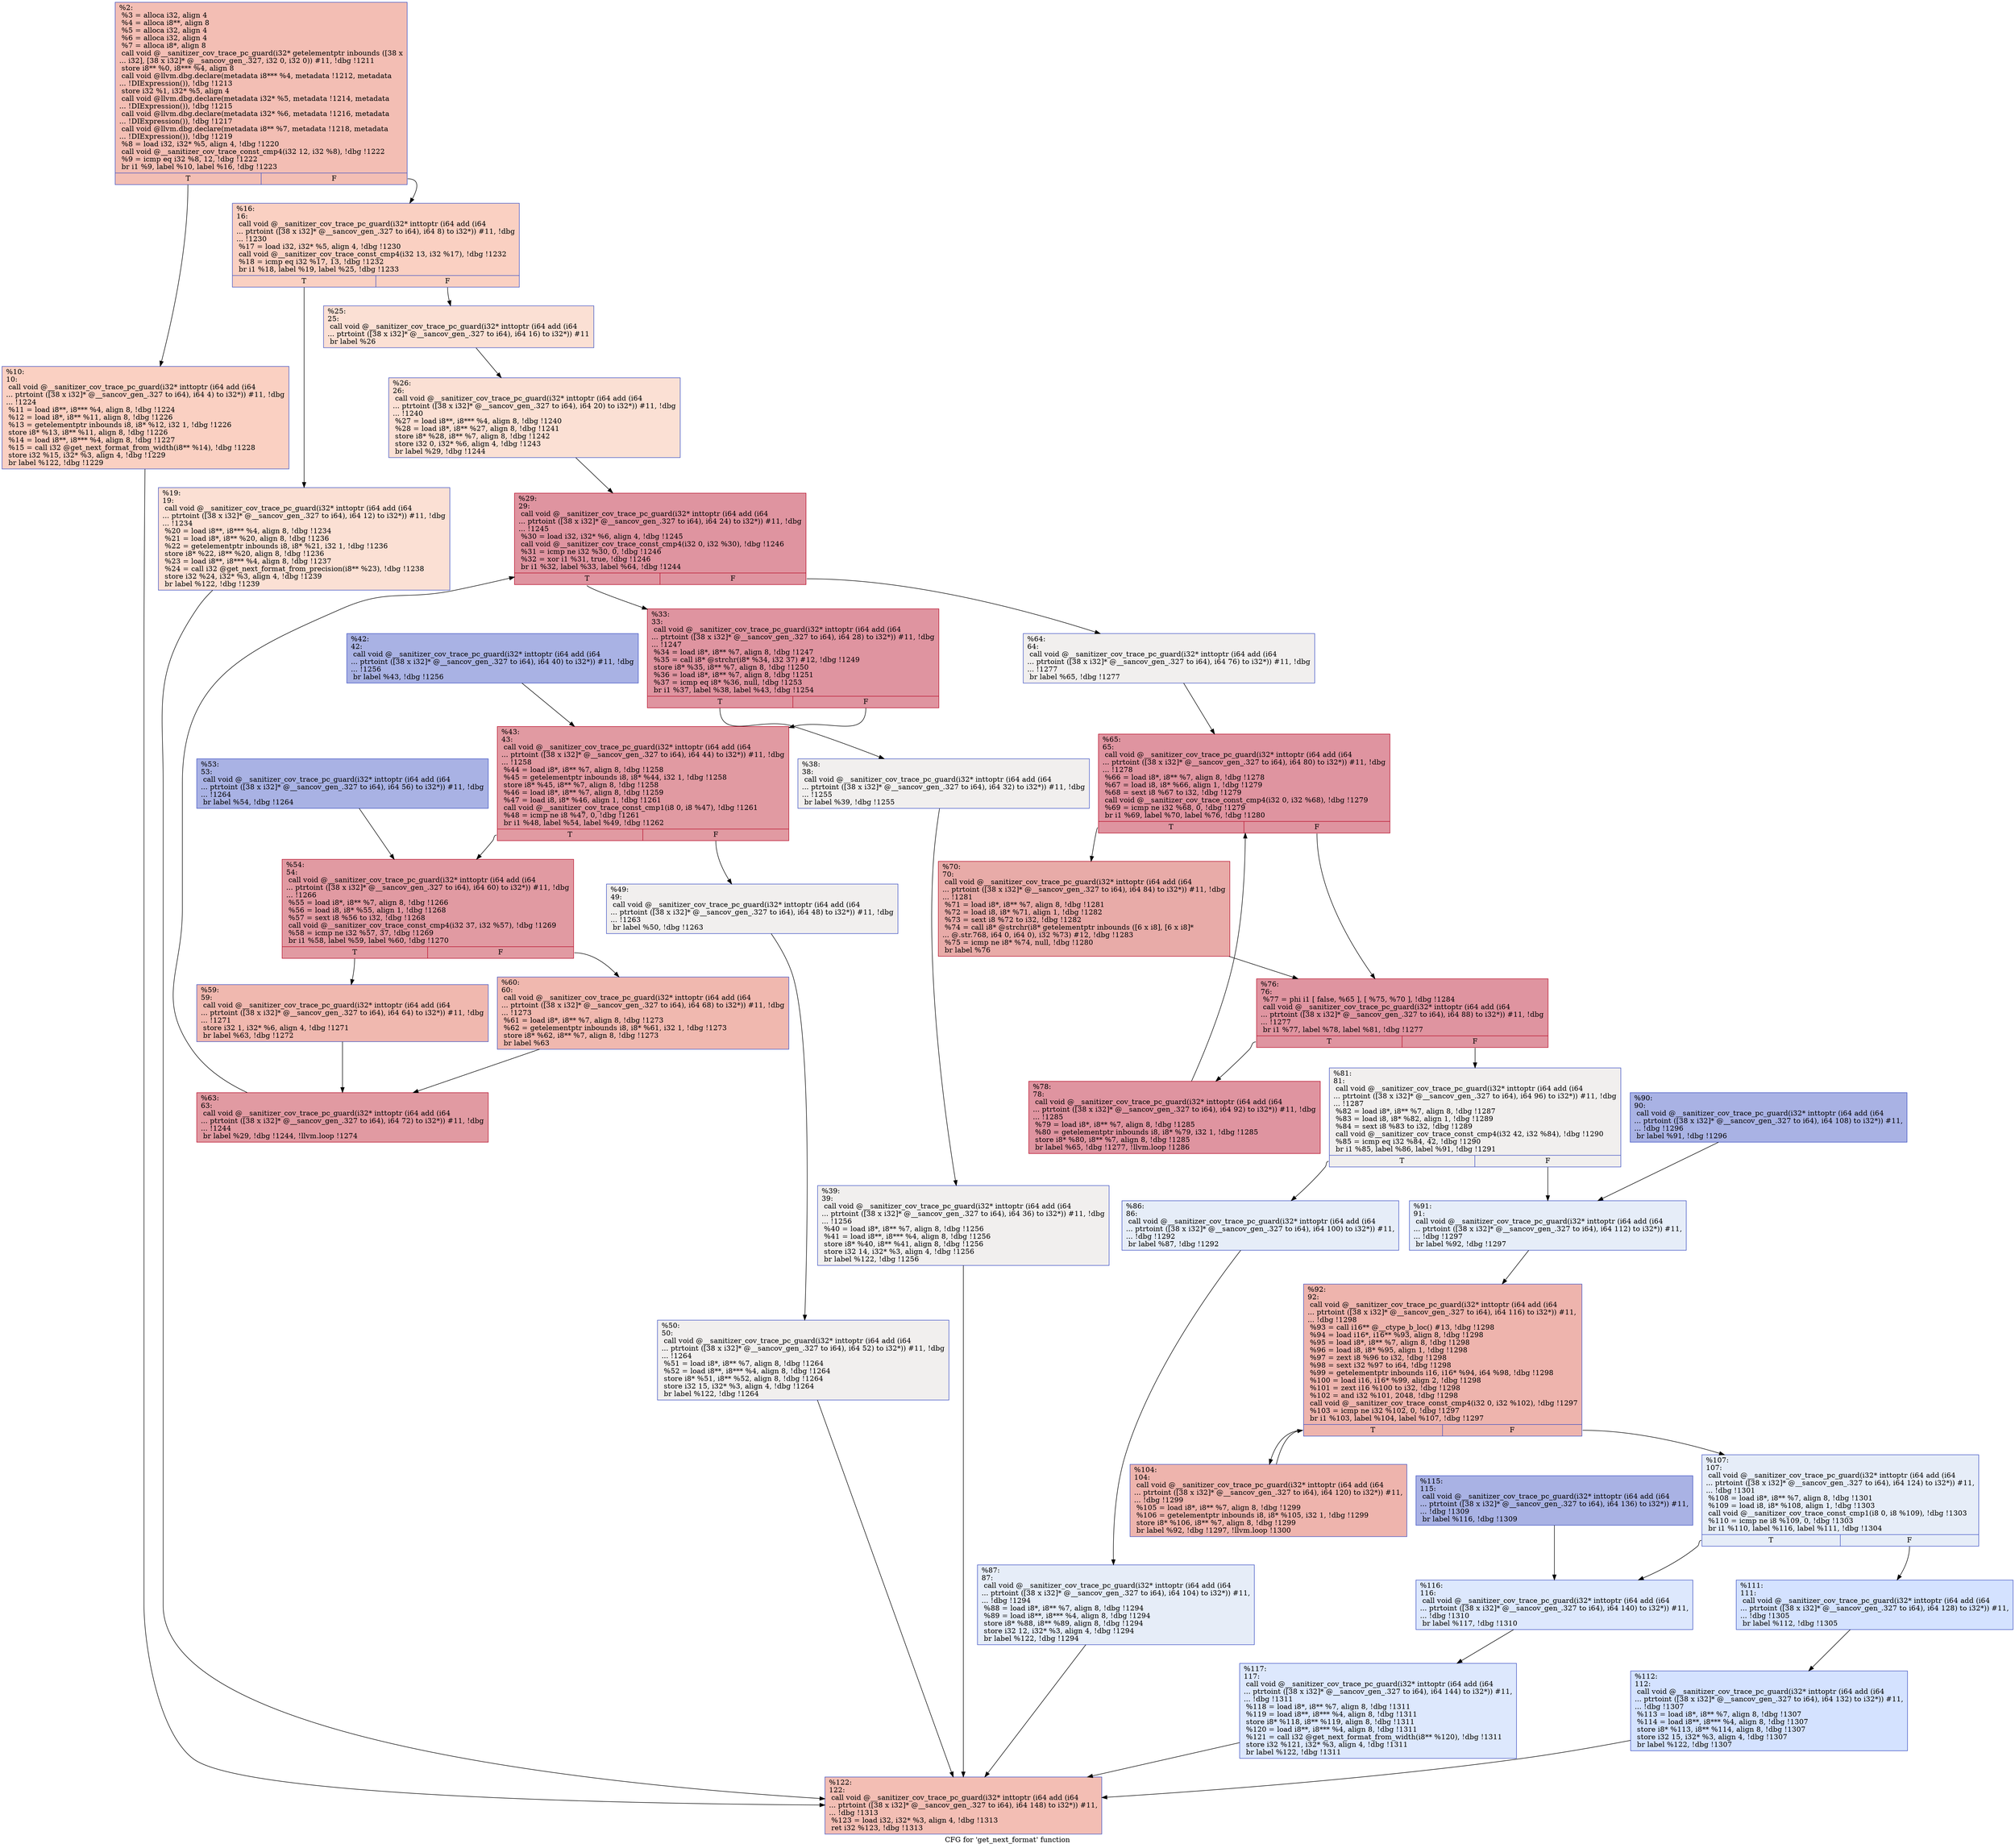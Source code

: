 digraph "CFG for 'get_next_format' function" {
	label="CFG for 'get_next_format' function";

	Node0x555555ff46b0 [shape=record,color="#3d50c3ff", style=filled, fillcolor="#e36c5570",label="{%2:\l  %3 = alloca i32, align 4\l  %4 = alloca i8**, align 8\l  %5 = alloca i32, align 4\l  %6 = alloca i32, align 4\l  %7 = alloca i8*, align 8\l  call void @__sanitizer_cov_trace_pc_guard(i32* getelementptr inbounds ([38 x\l... i32], [38 x i32]* @__sancov_gen_.327, i32 0, i32 0)) #11, !dbg !1211\l  store i8** %0, i8*** %4, align 8\l  call void @llvm.dbg.declare(metadata i8*** %4, metadata !1212, metadata\l... !DIExpression()), !dbg !1213\l  store i32 %1, i32* %5, align 4\l  call void @llvm.dbg.declare(metadata i32* %5, metadata !1214, metadata\l... !DIExpression()), !dbg !1215\l  call void @llvm.dbg.declare(metadata i32* %6, metadata !1216, metadata\l... !DIExpression()), !dbg !1217\l  call void @llvm.dbg.declare(metadata i8** %7, metadata !1218, metadata\l... !DIExpression()), !dbg !1219\l  %8 = load i32, i32* %5, align 4, !dbg !1220\l  call void @__sanitizer_cov_trace_const_cmp4(i32 12, i32 %8), !dbg !1222\l  %9 = icmp eq i32 %8, 12, !dbg !1222\l  br i1 %9, label %10, label %16, !dbg !1223\l|{<s0>T|<s1>F}}"];
	Node0x555555ff46b0:s0 -> Node0x555555ff87e0;
	Node0x555555ff46b0:s1 -> Node0x555555ff8830;
	Node0x555555ff87e0 [shape=record,color="#3d50c3ff", style=filled, fillcolor="#f3947570",label="{%10:\l10:                                               \l  call void @__sanitizer_cov_trace_pc_guard(i32* inttoptr (i64 add (i64\l... ptrtoint ([38 x i32]* @__sancov_gen_.327 to i64), i64 4) to i32*)) #11, !dbg\l... !1224\l  %11 = load i8**, i8*** %4, align 8, !dbg !1224\l  %12 = load i8*, i8** %11, align 8, !dbg !1226\l  %13 = getelementptr inbounds i8, i8* %12, i32 1, !dbg !1226\l  store i8* %13, i8** %11, align 8, !dbg !1226\l  %14 = load i8**, i8*** %4, align 8, !dbg !1227\l  %15 = call i32 @get_next_format_from_width(i8** %14), !dbg !1228\l  store i32 %15, i32* %3, align 4, !dbg !1229\l  br label %122, !dbg !1229\l}"];
	Node0x555555ff87e0 -> Node0x555555ff9320;
	Node0x555555ff8830 [shape=record,color="#3d50c3ff", style=filled, fillcolor="#f3947570",label="{%16:\l16:                                               \l  call void @__sanitizer_cov_trace_pc_guard(i32* inttoptr (i64 add (i64\l... ptrtoint ([38 x i32]* @__sancov_gen_.327 to i64), i64 8) to i32*)) #11, !dbg\l... !1230\l  %17 = load i32, i32* %5, align 4, !dbg !1230\l  call void @__sanitizer_cov_trace_const_cmp4(i32 13, i32 %17), !dbg !1232\l  %18 = icmp eq i32 %17, 13, !dbg !1232\l  br i1 %18, label %19, label %25, !dbg !1233\l|{<s0>T|<s1>F}}"];
	Node0x555555ff8830:s0 -> Node0x555555ff8880;
	Node0x555555ff8830:s1 -> Node0x555555ff88d0;
	Node0x555555ff8880 [shape=record,color="#3d50c3ff", style=filled, fillcolor="#f7b99e70",label="{%19:\l19:                                               \l  call void @__sanitizer_cov_trace_pc_guard(i32* inttoptr (i64 add (i64\l... ptrtoint ([38 x i32]* @__sancov_gen_.327 to i64), i64 12) to i32*)) #11, !dbg\l... !1234\l  %20 = load i8**, i8*** %4, align 8, !dbg !1234\l  %21 = load i8*, i8** %20, align 8, !dbg !1236\l  %22 = getelementptr inbounds i8, i8* %21, i32 1, !dbg !1236\l  store i8* %22, i8** %20, align 8, !dbg !1236\l  %23 = load i8**, i8*** %4, align 8, !dbg !1237\l  %24 = call i32 @get_next_format_from_precision(i8** %23), !dbg !1238\l  store i32 %24, i32* %3, align 4, !dbg !1239\l  br label %122, !dbg !1239\l}"];
	Node0x555555ff8880 -> Node0x555555ff9320;
	Node0x555555ff88d0 [shape=record,color="#3d50c3ff", style=filled, fillcolor="#f7b99e70",label="{%25:\l25:                                               \l  call void @__sanitizer_cov_trace_pc_guard(i32* inttoptr (i64 add (i64\l... ptrtoint ([38 x i32]* @__sancov_gen_.327 to i64), i64 16) to i32*)) #11\l  br label %26\l}"];
	Node0x555555ff88d0 -> Node0x555555ff8920;
	Node0x555555ff8920 [shape=record,color="#3d50c3ff", style=filled, fillcolor="#f7b99e70",label="{%26:\l26:                                               \l  call void @__sanitizer_cov_trace_pc_guard(i32* inttoptr (i64 add (i64\l... ptrtoint ([38 x i32]* @__sancov_gen_.327 to i64), i64 20) to i32*)) #11, !dbg\l... !1240\l  %27 = load i8**, i8*** %4, align 8, !dbg !1240\l  %28 = load i8*, i8** %27, align 8, !dbg !1241\l  store i8* %28, i8** %7, align 8, !dbg !1242\l  store i32 0, i32* %6, align 4, !dbg !1243\l  br label %29, !dbg !1244\l}"];
	Node0x555555ff8920 -> Node0x555555ff8970;
	Node0x555555ff8970 [shape=record,color="#b70d28ff", style=filled, fillcolor="#b70d2870",label="{%29:\l29:                                               \l  call void @__sanitizer_cov_trace_pc_guard(i32* inttoptr (i64 add (i64\l... ptrtoint ([38 x i32]* @__sancov_gen_.327 to i64), i64 24) to i32*)) #11, !dbg\l... !1245\l  %30 = load i32, i32* %6, align 4, !dbg !1245\l  call void @__sanitizer_cov_trace_const_cmp4(i32 0, i32 %30), !dbg !1246\l  %31 = icmp ne i32 %30, 0, !dbg !1246\l  %32 = xor i1 %31, true, !dbg !1246\l  br i1 %32, label %33, label %64, !dbg !1244\l|{<s0>T|<s1>F}}"];
	Node0x555555ff8970:s0 -> Node0x555555ff89c0;
	Node0x555555ff8970:s1 -> Node0x555555ff8d80;
	Node0x555555ff89c0 [shape=record,color="#b70d28ff", style=filled, fillcolor="#b70d2870",label="{%33:\l33:                                               \l  call void @__sanitizer_cov_trace_pc_guard(i32* inttoptr (i64 add (i64\l... ptrtoint ([38 x i32]* @__sancov_gen_.327 to i64), i64 28) to i32*)) #11, !dbg\l... !1247\l  %34 = load i8*, i8** %7, align 8, !dbg !1247\l  %35 = call i8* @strchr(i8* %34, i32 37) #12, !dbg !1249\l  store i8* %35, i8** %7, align 8, !dbg !1250\l  %36 = load i8*, i8** %7, align 8, !dbg !1251\l  %37 = icmp eq i8* %36, null, !dbg !1253\l  br i1 %37, label %38, label %43, !dbg !1254\l|{<s0>T|<s1>F}}"];
	Node0x555555ff89c0:s0 -> Node0x555555ff8a10;
	Node0x555555ff89c0:s1 -> Node0x555555ff8b00;
	Node0x555555ff8a10 [shape=record,color="#3d50c3ff", style=filled, fillcolor="#e0dbd870",label="{%38:\l38:                                               \l  call void @__sanitizer_cov_trace_pc_guard(i32* inttoptr (i64 add (i64\l... ptrtoint ([38 x i32]* @__sancov_gen_.327 to i64), i64 32) to i32*)) #11, !dbg\l... !1255\l  br label %39, !dbg !1255\l}"];
	Node0x555555ff8a10 -> Node0x555555ff8a60;
	Node0x555555ff8a60 [shape=record,color="#3d50c3ff", style=filled, fillcolor="#e0dbd870",label="{%39:\l39:                                               \l  call void @__sanitizer_cov_trace_pc_guard(i32* inttoptr (i64 add (i64\l... ptrtoint ([38 x i32]* @__sancov_gen_.327 to i64), i64 36) to i32*)) #11, !dbg\l... !1256\l  %40 = load i8*, i8** %7, align 8, !dbg !1256\l  %41 = load i8**, i8*** %4, align 8, !dbg !1256\l  store i8* %40, i8** %41, align 8, !dbg !1256\l  store i32 14, i32* %3, align 4, !dbg !1256\l  br label %122, !dbg !1256\l}"];
	Node0x555555ff8a60 -> Node0x555555ff9320;
	Node0x555555ff8ab0 [shape=record,color="#3d50c3ff", style=filled, fillcolor="#3d50c370",label="{%42:\l42:                                               \l  call void @__sanitizer_cov_trace_pc_guard(i32* inttoptr (i64 add (i64\l... ptrtoint ([38 x i32]* @__sancov_gen_.327 to i64), i64 40) to i32*)) #11, !dbg\l... !1256\l  br label %43, !dbg !1256\l}"];
	Node0x555555ff8ab0 -> Node0x555555ff8b00;
	Node0x555555ff8b00 [shape=record,color="#b70d28ff", style=filled, fillcolor="#bb1b2c70",label="{%43:\l43:                                               \l  call void @__sanitizer_cov_trace_pc_guard(i32* inttoptr (i64 add (i64\l... ptrtoint ([38 x i32]* @__sancov_gen_.327 to i64), i64 44) to i32*)) #11, !dbg\l... !1258\l  %44 = load i8*, i8** %7, align 8, !dbg !1258\l  %45 = getelementptr inbounds i8, i8* %44, i32 1, !dbg !1258\l  store i8* %45, i8** %7, align 8, !dbg !1258\l  %46 = load i8*, i8** %7, align 8, !dbg !1259\l  %47 = load i8, i8* %46, align 1, !dbg !1261\l  call void @__sanitizer_cov_trace_const_cmp1(i8 0, i8 %47), !dbg !1261\l  %48 = icmp ne i8 %47, 0, !dbg !1261\l  br i1 %48, label %54, label %49, !dbg !1262\l|{<s0>T|<s1>F}}"];
	Node0x555555ff8b00:s0 -> Node0x555555ff8c40;
	Node0x555555ff8b00:s1 -> Node0x555555ff8b50;
	Node0x555555ff8b50 [shape=record,color="#3d50c3ff", style=filled, fillcolor="#e0dbd870",label="{%49:\l49:                                               \l  call void @__sanitizer_cov_trace_pc_guard(i32* inttoptr (i64 add (i64\l... ptrtoint ([38 x i32]* @__sancov_gen_.327 to i64), i64 48) to i32*)) #11, !dbg\l... !1263\l  br label %50, !dbg !1263\l}"];
	Node0x555555ff8b50 -> Node0x555555ff8ba0;
	Node0x555555ff8ba0 [shape=record,color="#3d50c3ff", style=filled, fillcolor="#e0dbd870",label="{%50:\l50:                                               \l  call void @__sanitizer_cov_trace_pc_guard(i32* inttoptr (i64 add (i64\l... ptrtoint ([38 x i32]* @__sancov_gen_.327 to i64), i64 52) to i32*)) #11, !dbg\l... !1264\l  %51 = load i8*, i8** %7, align 8, !dbg !1264\l  %52 = load i8**, i8*** %4, align 8, !dbg !1264\l  store i8* %51, i8** %52, align 8, !dbg !1264\l  store i32 15, i32* %3, align 4, !dbg !1264\l  br label %122, !dbg !1264\l}"];
	Node0x555555ff8ba0 -> Node0x555555ff9320;
	Node0x555555ff8bf0 [shape=record,color="#3d50c3ff", style=filled, fillcolor="#3d50c370",label="{%53:\l53:                                               \l  call void @__sanitizer_cov_trace_pc_guard(i32* inttoptr (i64 add (i64\l... ptrtoint ([38 x i32]* @__sancov_gen_.327 to i64), i64 56) to i32*)) #11, !dbg\l... !1264\l  br label %54, !dbg !1264\l}"];
	Node0x555555ff8bf0 -> Node0x555555ff8c40;
	Node0x555555ff8c40 [shape=record,color="#b70d28ff", style=filled, fillcolor="#bb1b2c70",label="{%54:\l54:                                               \l  call void @__sanitizer_cov_trace_pc_guard(i32* inttoptr (i64 add (i64\l... ptrtoint ([38 x i32]* @__sancov_gen_.327 to i64), i64 60) to i32*)) #11, !dbg\l... !1266\l  %55 = load i8*, i8** %7, align 8, !dbg !1266\l  %56 = load i8, i8* %55, align 1, !dbg !1268\l  %57 = sext i8 %56 to i32, !dbg !1268\l  call void @__sanitizer_cov_trace_const_cmp4(i32 37, i32 %57), !dbg !1269\l  %58 = icmp ne i32 %57, 37, !dbg !1269\l  br i1 %58, label %59, label %60, !dbg !1270\l|{<s0>T|<s1>F}}"];
	Node0x555555ff8c40:s0 -> Node0x555555ff8c90;
	Node0x555555ff8c40:s1 -> Node0x555555ff8ce0;
	Node0x555555ff8c90 [shape=record,color="#3d50c3ff", style=filled, fillcolor="#dc5d4a70",label="{%59:\l59:                                               \l  call void @__sanitizer_cov_trace_pc_guard(i32* inttoptr (i64 add (i64\l... ptrtoint ([38 x i32]* @__sancov_gen_.327 to i64), i64 64) to i32*)) #11, !dbg\l... !1271\l  store i32 1, i32* %6, align 4, !dbg !1271\l  br label %63, !dbg !1272\l}"];
	Node0x555555ff8c90 -> Node0x555555ff8d30;
	Node0x555555ff8ce0 [shape=record,color="#3d50c3ff", style=filled, fillcolor="#dc5d4a70",label="{%60:\l60:                                               \l  call void @__sanitizer_cov_trace_pc_guard(i32* inttoptr (i64 add (i64\l... ptrtoint ([38 x i32]* @__sancov_gen_.327 to i64), i64 68) to i32*)) #11, !dbg\l... !1273\l  %61 = load i8*, i8** %7, align 8, !dbg !1273\l  %62 = getelementptr inbounds i8, i8* %61, i32 1, !dbg !1273\l  store i8* %62, i8** %7, align 8, !dbg !1273\l  br label %63\l}"];
	Node0x555555ff8ce0 -> Node0x555555ff8d30;
	Node0x555555ff8d30 [shape=record,color="#b70d28ff", style=filled, fillcolor="#bb1b2c70",label="{%63:\l63:                                               \l  call void @__sanitizer_cov_trace_pc_guard(i32* inttoptr (i64 add (i64\l... ptrtoint ([38 x i32]* @__sancov_gen_.327 to i64), i64 72) to i32*)) #11, !dbg\l... !1244\l  br label %29, !dbg !1244, !llvm.loop !1274\l}"];
	Node0x555555ff8d30 -> Node0x555555ff8970;
	Node0x555555ff8d80 [shape=record,color="#3d50c3ff", style=filled, fillcolor="#e0dbd870",label="{%64:\l64:                                               \l  call void @__sanitizer_cov_trace_pc_guard(i32* inttoptr (i64 add (i64\l... ptrtoint ([38 x i32]* @__sancov_gen_.327 to i64), i64 76) to i32*)) #11, !dbg\l... !1277\l  br label %65, !dbg !1277\l}"];
	Node0x555555ff8d80 -> Node0x555555ff8dd0;
	Node0x555555ff8dd0 [shape=record,color="#b70d28ff", style=filled, fillcolor="#b70d2870",label="{%65:\l65:                                               \l  call void @__sanitizer_cov_trace_pc_guard(i32* inttoptr (i64 add (i64\l... ptrtoint ([38 x i32]* @__sancov_gen_.327 to i64), i64 80) to i32*)) #11, !dbg\l... !1278\l  %66 = load i8*, i8** %7, align 8, !dbg !1278\l  %67 = load i8, i8* %66, align 1, !dbg !1279\l  %68 = sext i8 %67 to i32, !dbg !1279\l  call void @__sanitizer_cov_trace_const_cmp4(i32 0, i32 %68), !dbg !1279\l  %69 = icmp ne i32 %68, 0, !dbg !1279\l  br i1 %69, label %70, label %76, !dbg !1280\l|{<s0>T|<s1>F}}"];
	Node0x555555ff8dd0:s0 -> Node0x555555ff8e20;
	Node0x555555ff8dd0:s1 -> Node0x555555ff8e70;
	Node0x555555ff8e20 [shape=record,color="#b70d28ff", style=filled, fillcolor="#cc403a70",label="{%70:\l70:                                               \l  call void @__sanitizer_cov_trace_pc_guard(i32* inttoptr (i64 add (i64\l... ptrtoint ([38 x i32]* @__sancov_gen_.327 to i64), i64 84) to i32*)) #11, !dbg\l... !1281\l  %71 = load i8*, i8** %7, align 8, !dbg !1281\l  %72 = load i8, i8* %71, align 1, !dbg !1282\l  %73 = sext i8 %72 to i32, !dbg !1282\l  %74 = call i8* @strchr(i8* getelementptr inbounds ([6 x i8], [6 x i8]*\l... @.str.768, i64 0, i64 0), i32 %73) #12, !dbg !1283\l  %75 = icmp ne i8* %74, null, !dbg !1280\l  br label %76\l}"];
	Node0x555555ff8e20 -> Node0x555555ff8e70;
	Node0x555555ff8e70 [shape=record,color="#b70d28ff", style=filled, fillcolor="#b70d2870",label="{%76:\l76:                                               \l  %77 = phi i1 [ false, %65 ], [ %75, %70 ], !dbg !1284\l  call void @__sanitizer_cov_trace_pc_guard(i32* inttoptr (i64 add (i64\l... ptrtoint ([38 x i32]* @__sancov_gen_.327 to i64), i64 88) to i32*)) #11, !dbg\l... !1277\l  br i1 %77, label %78, label %81, !dbg !1277\l|{<s0>T|<s1>F}}"];
	Node0x555555ff8e70:s0 -> Node0x555555ff8ec0;
	Node0x555555ff8e70:s1 -> Node0x555555ff8f10;
	Node0x555555ff8ec0 [shape=record,color="#b70d28ff", style=filled, fillcolor="#b70d2870",label="{%78:\l78:                                               \l  call void @__sanitizer_cov_trace_pc_guard(i32* inttoptr (i64 add (i64\l... ptrtoint ([38 x i32]* @__sancov_gen_.327 to i64), i64 92) to i32*)) #11, !dbg\l... !1285\l  %79 = load i8*, i8** %7, align 8, !dbg !1285\l  %80 = getelementptr inbounds i8, i8* %79, i32 1, !dbg !1285\l  store i8* %80, i8** %7, align 8, !dbg !1285\l  br label %65, !dbg !1277, !llvm.loop !1286\l}"];
	Node0x555555ff8ec0 -> Node0x555555ff8dd0;
	Node0x555555ff8f10 [shape=record,color="#3d50c3ff", style=filled, fillcolor="#e0dbd870",label="{%81:\l81:                                               \l  call void @__sanitizer_cov_trace_pc_guard(i32* inttoptr (i64 add (i64\l... ptrtoint ([38 x i32]* @__sancov_gen_.327 to i64), i64 96) to i32*)) #11, !dbg\l... !1287\l  %82 = load i8*, i8** %7, align 8, !dbg !1287\l  %83 = load i8, i8* %82, align 1, !dbg !1289\l  %84 = sext i8 %83 to i32, !dbg !1289\l  call void @__sanitizer_cov_trace_const_cmp4(i32 42, i32 %84), !dbg !1290\l  %85 = icmp eq i32 %84, 42, !dbg !1290\l  br i1 %85, label %86, label %91, !dbg !1291\l|{<s0>T|<s1>F}}"];
	Node0x555555ff8f10:s0 -> Node0x555555ff8f60;
	Node0x555555ff8f10:s1 -> Node0x555555ff9050;
	Node0x555555ff8f60 [shape=record,color="#3d50c3ff", style=filled, fillcolor="#c7d7f070",label="{%86:\l86:                                               \l  call void @__sanitizer_cov_trace_pc_guard(i32* inttoptr (i64 add (i64\l... ptrtoint ([38 x i32]* @__sancov_gen_.327 to i64), i64 100) to i32*)) #11,\l... !dbg !1292\l  br label %87, !dbg !1292\l}"];
	Node0x555555ff8f60 -> Node0x555555ff8fb0;
	Node0x555555ff8fb0 [shape=record,color="#3d50c3ff", style=filled, fillcolor="#c7d7f070",label="{%87:\l87:                                               \l  call void @__sanitizer_cov_trace_pc_guard(i32* inttoptr (i64 add (i64\l... ptrtoint ([38 x i32]* @__sancov_gen_.327 to i64), i64 104) to i32*)) #11,\l... !dbg !1294\l  %88 = load i8*, i8** %7, align 8, !dbg !1294\l  %89 = load i8**, i8*** %4, align 8, !dbg !1294\l  store i8* %88, i8** %89, align 8, !dbg !1294\l  store i32 12, i32* %3, align 4, !dbg !1294\l  br label %122, !dbg !1294\l}"];
	Node0x555555ff8fb0 -> Node0x555555ff9320;
	Node0x555555ff9000 [shape=record,color="#3d50c3ff", style=filled, fillcolor="#3d50c370",label="{%90:\l90:                                               \l  call void @__sanitizer_cov_trace_pc_guard(i32* inttoptr (i64 add (i64\l... ptrtoint ([38 x i32]* @__sancov_gen_.327 to i64), i64 108) to i32*)) #11,\l... !dbg !1296\l  br label %91, !dbg !1296\l}"];
	Node0x555555ff9000 -> Node0x555555ff9050;
	Node0x555555ff9050 [shape=record,color="#3d50c3ff", style=filled, fillcolor="#c7d7f070",label="{%91:\l91:                                               \l  call void @__sanitizer_cov_trace_pc_guard(i32* inttoptr (i64 add (i64\l... ptrtoint ([38 x i32]* @__sancov_gen_.327 to i64), i64 112) to i32*)) #11,\l... !dbg !1297\l  br label %92, !dbg !1297\l}"];
	Node0x555555ff9050 -> Node0x555555ff90a0;
	Node0x555555ff90a0 [shape=record,color="#3d50c3ff", style=filled, fillcolor="#d8564670",label="{%92:\l92:                                               \l  call void @__sanitizer_cov_trace_pc_guard(i32* inttoptr (i64 add (i64\l... ptrtoint ([38 x i32]* @__sancov_gen_.327 to i64), i64 116) to i32*)) #11,\l... !dbg !1298\l  %93 = call i16** @__ctype_b_loc() #13, !dbg !1298\l  %94 = load i16*, i16** %93, align 8, !dbg !1298\l  %95 = load i8*, i8** %7, align 8, !dbg !1298\l  %96 = load i8, i8* %95, align 1, !dbg !1298\l  %97 = zext i8 %96 to i32, !dbg !1298\l  %98 = sext i32 %97 to i64, !dbg !1298\l  %99 = getelementptr inbounds i16, i16* %94, i64 %98, !dbg !1298\l  %100 = load i16, i16* %99, align 2, !dbg !1298\l  %101 = zext i16 %100 to i32, !dbg !1298\l  %102 = and i32 %101, 2048, !dbg !1298\l  call void @__sanitizer_cov_trace_const_cmp4(i32 0, i32 %102), !dbg !1297\l  %103 = icmp ne i32 %102, 0, !dbg !1297\l  br i1 %103, label %104, label %107, !dbg !1297\l|{<s0>T|<s1>F}}"];
	Node0x555555ff90a0:s0 -> Node0x555555ff90f0;
	Node0x555555ff90a0:s1 -> Node0x555555ff9140;
	Node0x555555ff90f0 [shape=record,color="#3d50c3ff", style=filled, fillcolor="#d8564670",label="{%104:\l104:                                              \l  call void @__sanitizer_cov_trace_pc_guard(i32* inttoptr (i64 add (i64\l... ptrtoint ([38 x i32]* @__sancov_gen_.327 to i64), i64 120) to i32*)) #11,\l... !dbg !1299\l  %105 = load i8*, i8** %7, align 8, !dbg !1299\l  %106 = getelementptr inbounds i8, i8* %105, i32 1, !dbg !1299\l  store i8* %106, i8** %7, align 8, !dbg !1299\l  br label %92, !dbg !1297, !llvm.loop !1300\l}"];
	Node0x555555ff90f0 -> Node0x555555ff90a0;
	Node0x555555ff9140 [shape=record,color="#3d50c3ff", style=filled, fillcolor="#c7d7f070",label="{%107:\l107:                                              \l  call void @__sanitizer_cov_trace_pc_guard(i32* inttoptr (i64 add (i64\l... ptrtoint ([38 x i32]* @__sancov_gen_.327 to i64), i64 124) to i32*)) #11,\l... !dbg !1301\l  %108 = load i8*, i8** %7, align 8, !dbg !1301\l  %109 = load i8, i8* %108, align 1, !dbg !1303\l  call void @__sanitizer_cov_trace_const_cmp1(i8 0, i8 %109), !dbg !1303\l  %110 = icmp ne i8 %109, 0, !dbg !1303\l  br i1 %110, label %116, label %111, !dbg !1304\l|{<s0>T|<s1>F}}"];
	Node0x555555ff9140:s0 -> Node0x555555ff9280;
	Node0x555555ff9140:s1 -> Node0x555555ff9190;
	Node0x555555ff9190 [shape=record,color="#3d50c3ff", style=filled, fillcolor="#9ebeff70",label="{%111:\l111:                                              \l  call void @__sanitizer_cov_trace_pc_guard(i32* inttoptr (i64 add (i64\l... ptrtoint ([38 x i32]* @__sancov_gen_.327 to i64), i64 128) to i32*)) #11,\l... !dbg !1305\l  br label %112, !dbg !1305\l}"];
	Node0x555555ff9190 -> Node0x555555ff91e0;
	Node0x555555ff91e0 [shape=record,color="#3d50c3ff", style=filled, fillcolor="#9ebeff70",label="{%112:\l112:                                              \l  call void @__sanitizer_cov_trace_pc_guard(i32* inttoptr (i64 add (i64\l... ptrtoint ([38 x i32]* @__sancov_gen_.327 to i64), i64 132) to i32*)) #11,\l... !dbg !1307\l  %113 = load i8*, i8** %7, align 8, !dbg !1307\l  %114 = load i8**, i8*** %4, align 8, !dbg !1307\l  store i8* %113, i8** %114, align 8, !dbg !1307\l  store i32 15, i32* %3, align 4, !dbg !1307\l  br label %122, !dbg !1307\l}"];
	Node0x555555ff91e0 -> Node0x555555ff9320;
	Node0x555555ff9230 [shape=record,color="#3d50c3ff", style=filled, fillcolor="#3d50c370",label="{%115:\l115:                                              \l  call void @__sanitizer_cov_trace_pc_guard(i32* inttoptr (i64 add (i64\l... ptrtoint ([38 x i32]* @__sancov_gen_.327 to i64), i64 136) to i32*)) #11,\l... !dbg !1309\l  br label %116, !dbg !1309\l}"];
	Node0x555555ff9230 -> Node0x555555ff9280;
	Node0x555555ff9280 [shape=record,color="#3d50c3ff", style=filled, fillcolor="#b2ccfb70",label="{%116:\l116:                                              \l  call void @__sanitizer_cov_trace_pc_guard(i32* inttoptr (i64 add (i64\l... ptrtoint ([38 x i32]* @__sancov_gen_.327 to i64), i64 140) to i32*)) #11,\l... !dbg !1310\l  br label %117, !dbg !1310\l}"];
	Node0x555555ff9280 -> Node0x555555ff92d0;
	Node0x555555ff92d0 [shape=record,color="#3d50c3ff", style=filled, fillcolor="#b2ccfb70",label="{%117:\l117:                                              \l  call void @__sanitizer_cov_trace_pc_guard(i32* inttoptr (i64 add (i64\l... ptrtoint ([38 x i32]* @__sancov_gen_.327 to i64), i64 144) to i32*)) #11,\l... !dbg !1311\l  %118 = load i8*, i8** %7, align 8, !dbg !1311\l  %119 = load i8**, i8*** %4, align 8, !dbg !1311\l  store i8* %118, i8** %119, align 8, !dbg !1311\l  %120 = load i8**, i8*** %4, align 8, !dbg !1311\l  %121 = call i32 @get_next_format_from_width(i8** %120), !dbg !1311\l  store i32 %121, i32* %3, align 4, !dbg !1311\l  br label %122, !dbg !1311\l}"];
	Node0x555555ff92d0 -> Node0x555555ff9320;
	Node0x555555ff9320 [shape=record,color="#3d50c3ff", style=filled, fillcolor="#e36c5570",label="{%122:\l122:                                              \l  call void @__sanitizer_cov_trace_pc_guard(i32* inttoptr (i64 add (i64\l... ptrtoint ([38 x i32]* @__sancov_gen_.327 to i64), i64 148) to i32*)) #11,\l... !dbg !1313\l  %123 = load i32, i32* %3, align 4, !dbg !1313\l  ret i32 %123, !dbg !1313\l}"];
}
